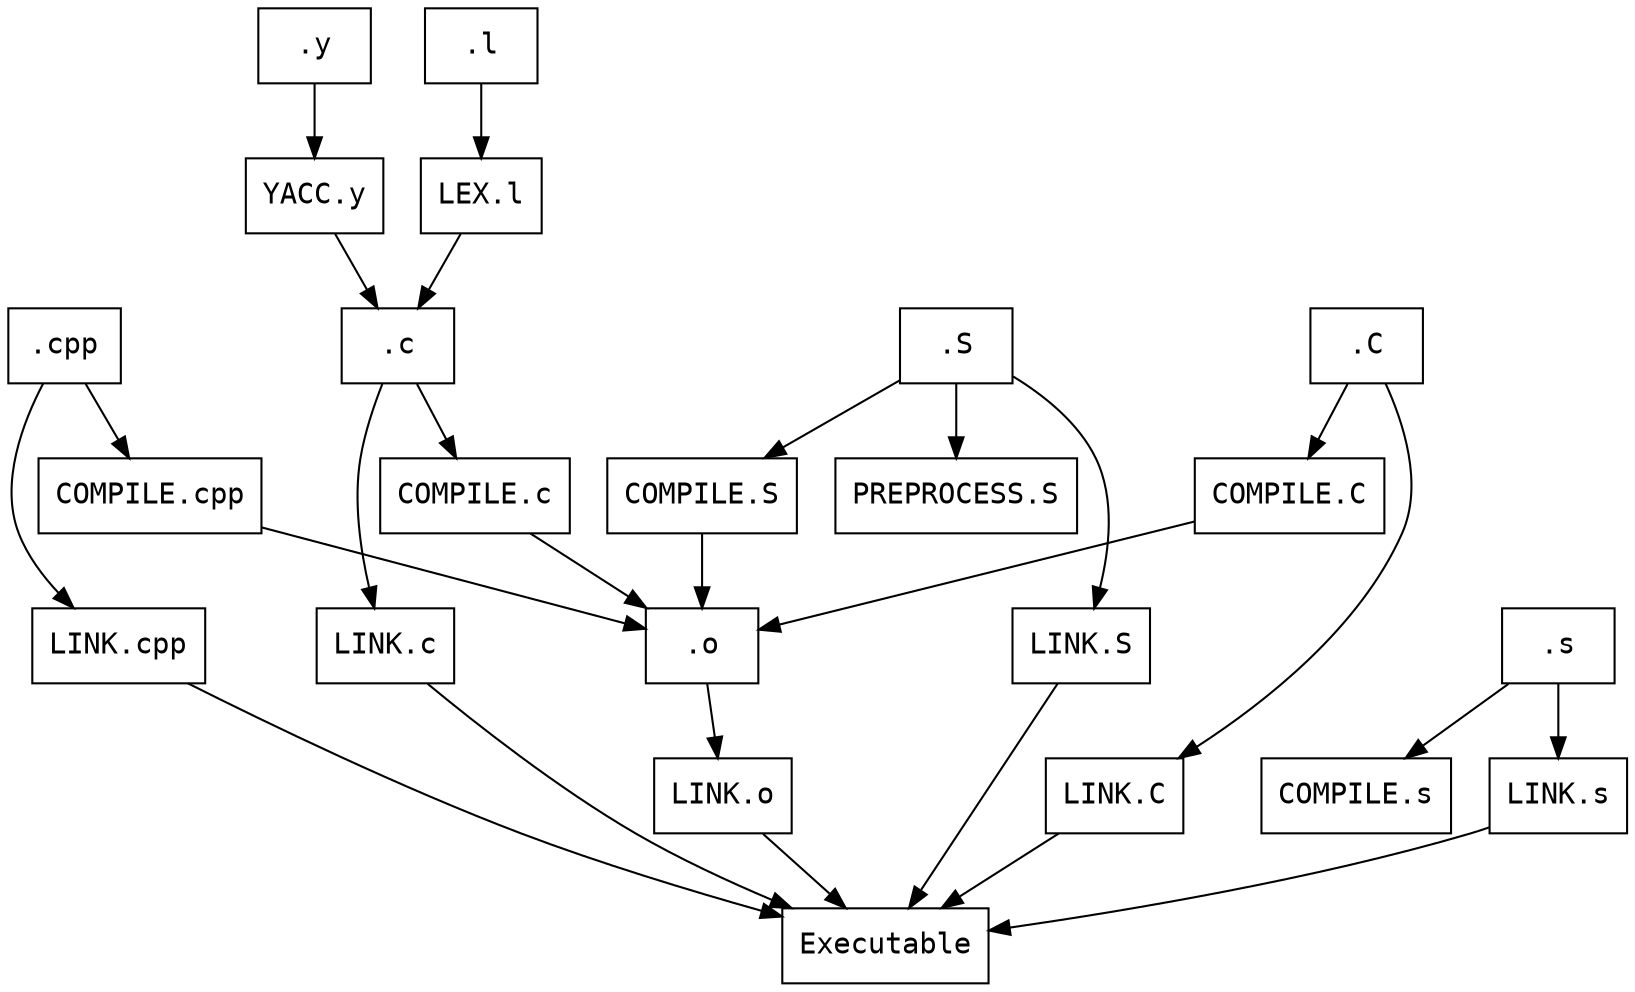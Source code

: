digraph vars {
	LINKs -> Executable;
	LINKS -> Executable;
	LINKo -> Executable;
	LINKcpp -> Executable;
	LINKc -> Executable;
	LINKC -> Executable;
	s -> LINKs;
	S -> LINKS;
	o -> LINKo;
	cpp->LINKcpp;
	C -> LINKC;
	c -> LINKc;
	S -> PREPROCESSS;
	S -> COMPILES -> o;
	s -> COMPILEs;
	cpp -> COMPILEcpp -> o;
	C -> COMPILEC -> o;
	c -> COMPILEc -> o;
	y -> YACCy -> c;
	l -> LEXl -> c;
	LINKs[label="LINK.s", shape=box, fontname=Courier, size=10];
	LINKS[label="LINK.S", shape=box, fontname=Courier, size=10];
	LINKo[label="LINK.o", shape=box, fontname=Courier, size=10];
	LINKcpp[label="LINK.cpp", shape=box, fontname=Courier, size=10];
	LINKc[label="LINK.c", shape=box, fontname=Courier, size=10];
	LINKC[label="LINK.C", shape=box, fontname=Courier, size=10];
	PREPROCESSS[label="PREPROCESS.S", shape=box, fontname=Courier, size=10];
	COMPILEc[label="COMPILE.c", shape=box, fontname=Courier, size=10];
	COMPILEC[label="COMPILE.C", shape=box, fontname=Courier, size=10];
	COMPILEcpp[label="COMPILE.cpp", shape=box, fontname=Courier, size=10];
	COMPILEs[label="COMPILE.s", shape=box, fontname=Courier, size=10];
	COMPILES[label="COMPILE.S", shape=box, fontname=Courier, size=10];
	YACCy[label="YACC.y", shape=box, fontname=Courier, size=10];
	LEXl[label="LEX.l", shape=box, fontname=Courier, size=10];
	LINKC[label="LINK.C", shape=box, fontname=Courier, size=10];
	Executable[label="Executable", shape=box, fontname=Courier, size=10];
	s[label=".s", shape=box, fontname=Courier, size=10];
	S[label=".S", shape=box, fontname=Courier, size=10];
	c[label=".c", shape=box, fontname=Courier, size=10];
	C[label=".C", shape=box, fontname=Courier, size=10];
	cpp[label=".cpp", shape=box, fontname=Courier, size=10];
	l[label=".l", shape=box, fontname=Courier, size=10];
	y[label=".y", shape=box, fontname=Courier, size=10];
	o[label=".o", shape=box, fontname=Courier, size=10];
}
